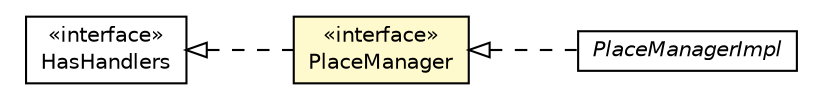 #!/usr/local/bin/dot
#
# Class diagram 
# Generated by UMLGraph version R5_6-24-gf6e263 (http://www.umlgraph.org/)
#

digraph G {
	edge [fontname="Helvetica",fontsize=10,labelfontname="Helvetica",labelfontsize=10];
	node [fontname="Helvetica",fontsize=10,shape=plaintext];
	nodesep=0.25;
	ranksep=0.5;
	rankdir=LR;
	// com.gwtplatform.mvp.client.proxy.PlaceManagerImpl
	c284904 [label=<<table title="com.gwtplatform.mvp.client.proxy.PlaceManagerImpl" border="0" cellborder="1" cellspacing="0" cellpadding="2" port="p" href="./PlaceManagerImpl.html">
		<tr><td><table border="0" cellspacing="0" cellpadding="1">
<tr><td align="center" balign="center"><font face="Helvetica-Oblique"> PlaceManagerImpl </font></td></tr>
		</table></td></tr>
		</table>>, URL="./PlaceManagerImpl.html", fontname="Helvetica", fontcolor="black", fontsize=10.0];
	// com.gwtplatform.mvp.client.proxy.PlaceManager
	c284905 [label=<<table title="com.gwtplatform.mvp.client.proxy.PlaceManager" border="0" cellborder="1" cellspacing="0" cellpadding="2" port="p" bgcolor="lemonChiffon" href="./PlaceManager.html">
		<tr><td><table border="0" cellspacing="0" cellpadding="1">
<tr><td align="center" balign="center"> &#171;interface&#187; </td></tr>
<tr><td align="center" balign="center"> PlaceManager </td></tr>
		</table></td></tr>
		</table>>, URL="./PlaceManager.html", fontname="Helvetica", fontcolor="black", fontsize=10.0];
	//com.gwtplatform.mvp.client.proxy.PlaceManagerImpl implements com.gwtplatform.mvp.client.proxy.PlaceManager
	c284905:p -> c284904:p [dir=back,arrowtail=empty,style=dashed];
	//com.gwtplatform.mvp.client.proxy.PlaceManager implements com.google.gwt.event.shared.HasHandlers
	c285295:p -> c284905:p [dir=back,arrowtail=empty,style=dashed];
	// com.google.gwt.event.shared.HasHandlers
	c285295 [label=<<table title="com.google.gwt.event.shared.HasHandlers" border="0" cellborder="1" cellspacing="0" cellpadding="2" port="p" href="http://google-web-toolkit.googlecode.com/svn/javadoc/latest/com/google/gwt/event/shared/HasHandlers.html">
		<tr><td><table border="0" cellspacing="0" cellpadding="1">
<tr><td align="center" balign="center"> &#171;interface&#187; </td></tr>
<tr><td align="center" balign="center"> HasHandlers </td></tr>
		</table></td></tr>
		</table>>, URL="http://google-web-toolkit.googlecode.com/svn/javadoc/latest/com/google/gwt/event/shared/HasHandlers.html", fontname="Helvetica", fontcolor="black", fontsize=10.0];
}

